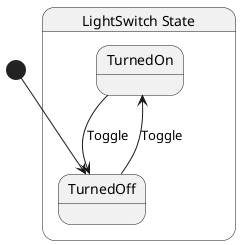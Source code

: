 @startuml LightSwitch
state "LightSwitch State" as Chickensoft_LogicBlocks_Generator_Tests_LightSwitch_State {
  state "TurnedOn" as Chickensoft_LogicBlocks_Generator_Tests_LightSwitch_State_TurnedOn
  state "TurnedOff" as Chickensoft_LogicBlocks_Generator_Tests_LightSwitch_State_TurnedOff
}

Chickensoft_LogicBlocks_Generator_Tests_LightSwitch_State_TurnedOff --> Chickensoft_LogicBlocks_Generator_Tests_LightSwitch_State_TurnedOn : Toggle
Chickensoft_LogicBlocks_Generator_Tests_LightSwitch_State_TurnedOn --> Chickensoft_LogicBlocks_Generator_Tests_LightSwitch_State_TurnedOff : Toggle

[*] --> Chickensoft_LogicBlocks_Generator_Tests_LightSwitch_State_TurnedOff
@enduml